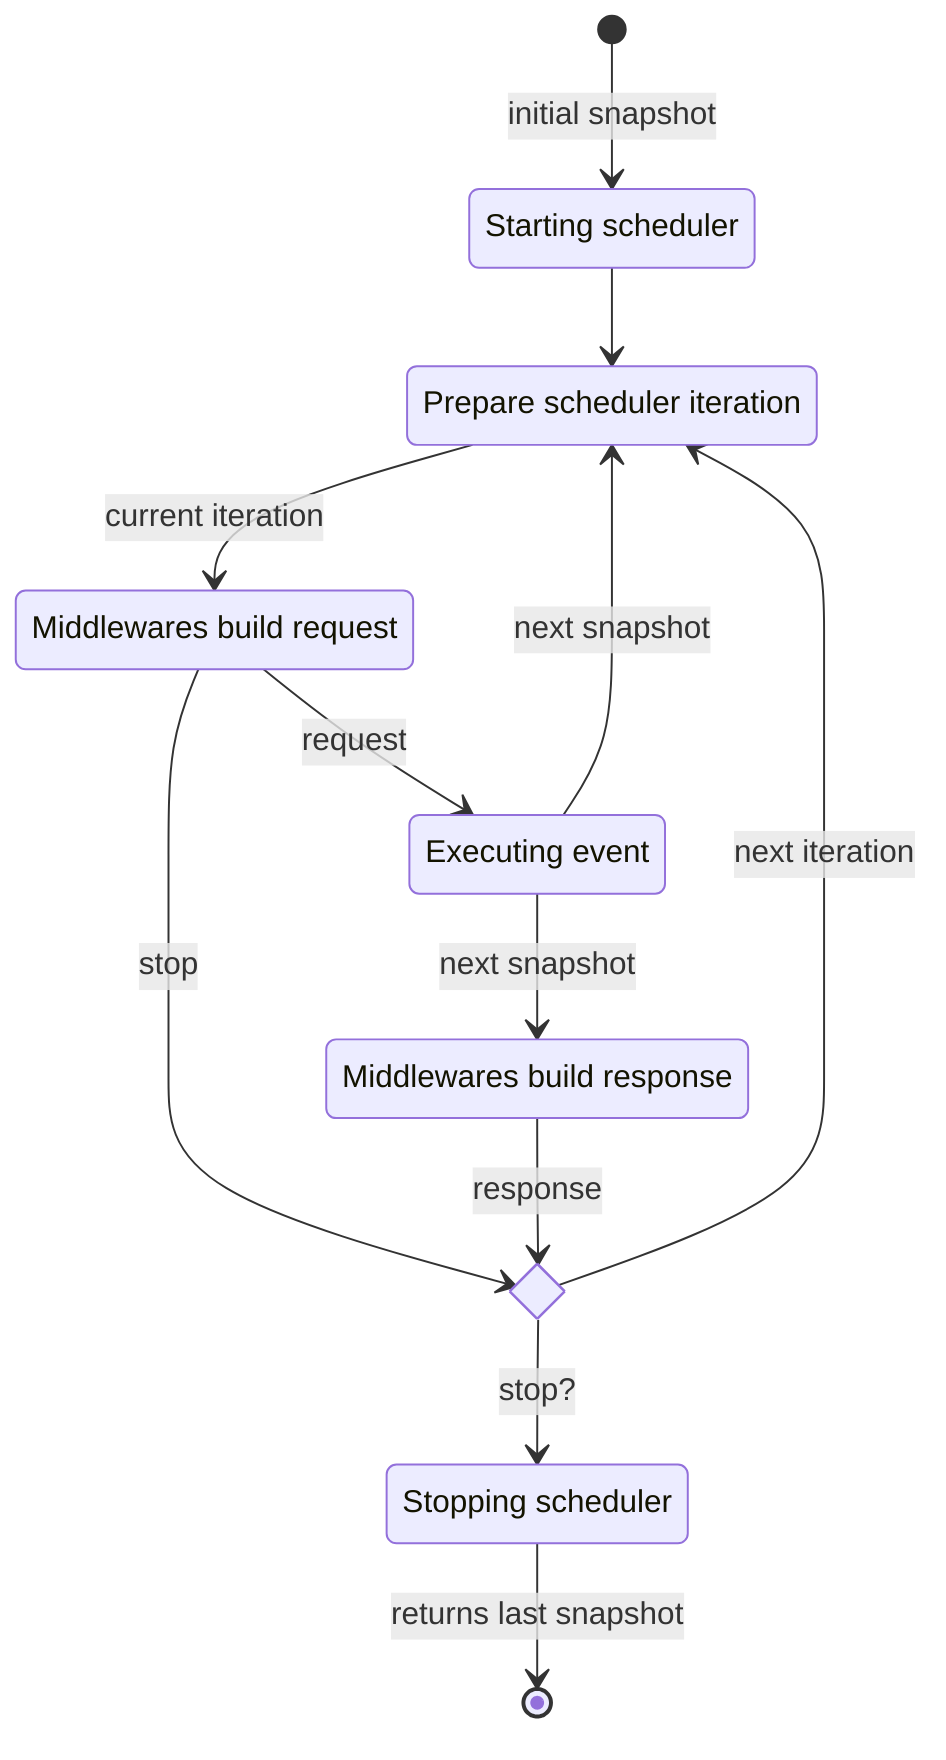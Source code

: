 stateDiagram-v2
    [*] --> StartingScheduler : initial snapshot
    state "Starting scheduler" as StartingScheduler
	  state "Prepare scheduler iteration" as PREPARE
	  state "Middlewares build request" as MDW_REQUEST
	  state "Executing event" as ExecuteEvent
	  state "Middlewares build response" as ISE
    state if_state <<choice>>

	  StartingScheduler --> PREPARE
	  PREPARE --> MDW_REQUEST : current iteration
    MDW_REQUEST --> ExecuteEvent : request
    ExecuteEvent --> ISE : next snapshot
    MDW_REQUEST --> if_state : stop
    ExecuteEvent --> PREPARE : next snapshot
    ISE --> if_state : response
    if_state --> return : stop?
    if_state --> PREPARE : next iteration
    state "Stopping scheduler" as return
    return --> [*] : returns last snapshot
